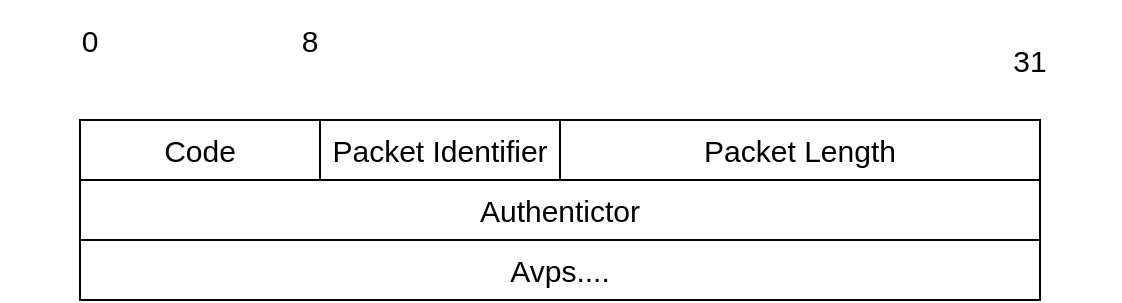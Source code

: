<mxfile version="21.6.6" type="github">
  <diagram name="第 1 页" id="5HKKA12K4KXDigwtHkgY">
    <mxGraphModel dx="874" dy="869" grid="1" gridSize="10" guides="1" tooltips="1" connect="1" arrows="1" fold="1" page="1" pageScale="1" pageWidth="827" pageHeight="1169" math="0" shadow="0">
      <root>
        <mxCell id="0" />
        <mxCell id="1" parent="0" />
        <mxCell id="53fJsI2zExvIf3YaaM0B-4" value="Packet Length" style="rounded=0;whiteSpace=wrap;html=1;fontSize=15;" vertex="1" parent="1">
          <mxGeometry x="350" y="360" width="240" height="30" as="geometry" />
        </mxCell>
        <mxCell id="53fJsI2zExvIf3YaaM0B-5" value="&lt;span style=&quot;font-size: 15px;&quot;&gt;Authentictor&lt;/span&gt;" style="rounded=0;whiteSpace=wrap;html=1;" vertex="1" parent="1">
          <mxGeometry x="110" y="390" width="480" height="30" as="geometry" />
        </mxCell>
        <mxCell id="53fJsI2zExvIf3YaaM0B-6" value="&lt;span style=&quot;font-size: 15px;&quot;&gt;Avps....&lt;/span&gt;" style="rounded=0;whiteSpace=wrap;html=1;" vertex="1" parent="1">
          <mxGeometry x="110" y="420" width="480" height="30" as="geometry" />
        </mxCell>
        <mxCell id="53fJsI2zExvIf3YaaM0B-7" value="&lt;font style=&quot;font-size: 15px;&quot;&gt;0&lt;/font&gt;" style="rounded=1;whiteSpace=wrap;html=1;strokeColor=none;" vertex="1" parent="1">
          <mxGeometry x="70" y="300" width="90" height="40" as="geometry" />
        </mxCell>
        <mxCell id="53fJsI2zExvIf3YaaM0B-8" value="8" style="rounded=1;whiteSpace=wrap;html=1;strokeColor=none;fontSize=15;" vertex="1" parent="1">
          <mxGeometry x="180" y="300" width="90" height="40" as="geometry" />
        </mxCell>
        <mxCell id="53fJsI2zExvIf3YaaM0B-9" value="31" style="rounded=1;whiteSpace=wrap;html=1;strokeColor=none;fontSize=15;" vertex="1" parent="1">
          <mxGeometry x="540" y="310" width="90" height="40" as="geometry" />
        </mxCell>
        <mxCell id="53fJsI2zExvIf3YaaM0B-13" value="&lt;span style=&quot;font-size: 15px;&quot;&gt;Packet Identifier&lt;/span&gt;" style="rounded=0;whiteSpace=wrap;html=1;" vertex="1" parent="1">
          <mxGeometry x="230" y="360" width="120" height="30" as="geometry" />
        </mxCell>
        <mxCell id="53fJsI2zExvIf3YaaM0B-14" value="&lt;span style=&quot;font-size: 15px;&quot;&gt;Code&lt;/span&gt;" style="rounded=0;whiteSpace=wrap;html=1;" vertex="1" parent="1">
          <mxGeometry x="110" y="360" width="120" height="30" as="geometry" />
        </mxCell>
      </root>
    </mxGraphModel>
  </diagram>
</mxfile>
